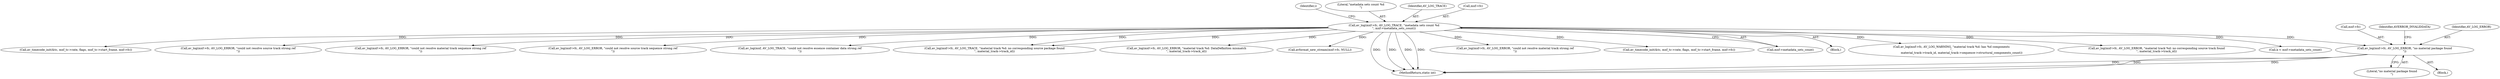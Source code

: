 digraph "0_FFmpeg_bab0716c7f4793ec42e05a5aa7e80d82a0dd4e75@pointer" {
"1000167" [label="(Call,av_log(mxf->fc, AV_LOG_ERROR, \"no material package found\n\"))"];
"1000128" [label="(Call,av_log(mxf->fc, AV_LOG_TRACE, \"metadata sets count %d\n\", mxf->metadata_sets_count))"];
"1000451" [label="(Call,av_log(mxf->fc, AV_LOG_WARNING, \"material track %d: has %d components\n\",\n                       material_track->track_id, material_track->sequence->structural_components_count))"];
"1000139" [label="(Identifier,i)"];
"1000168" [label="(Call,mxf->fc)"];
"1000572" [label="(Call,av_log(mxf->fc, AV_LOG_ERROR, \"material track %d: no corresponding source track found\n\", material_track->track_id))"];
"1001000" [label="(Call,k < mxf->metadata_sets_count)"];
"1000417" [label="(Call,av_timecode_init(&tc, mxf_tc->rate, flags, mxf_tc->start_frame, mxf->fc))"];
"1000545" [label="(Call,av_log(mxf->fc, AV_LOG_ERROR, \"could not resolve source track strong ref\n\"))"];
"1000133" [label="(Literal,\"metadata sets count %d\n\")"];
"1000362" [label="(Call,av_log(mxf->fc, AV_LOG_ERROR, \"could not resolve material track sequence strong ref\n\"))"];
"1000174" [label="(Identifier,AVERROR_INVALIDDATA)"];
"1000128" [label="(Call,av_log(mxf->fc, AV_LOG_TRACE, \"metadata sets count %d\n\", mxf->metadata_sets_count))"];
"1000132" [label="(Identifier,AV_LOG_TRACE)"];
"1000689" [label="(Call,av_log(mxf->fc, AV_LOG_ERROR, \"could not resolve source track sequence strong ref\n\"))"];
"1000609" [label="(Call,av_log(mxf, AV_LOG_TRACE, \"could not resolve essence container data strong ref\n\"))"];
"1000509" [label="(Call,av_log(mxf->fc, AV_LOG_TRACE, \"material track %d: no corresponding source package found\n\", material_track->track_id))"];
"1000713" [label="(Call,av_log(mxf->fc, AV_LOG_ERROR, \"material track %d: DataDefinition mismatch\n\", material_track->track_id))"];
"1000129" [label="(Call,mxf->fc)"];
"1000725" [label="(Call,avformat_new_stream(mxf->fc, NULL))"];
"1000171" [label="(Identifier,AV_LOG_ERROR)"];
"1001989" [label="(MethodReturn,static int)"];
"1000172" [label="(Literal,\"no material package found\n\")"];
"1000288" [label="(Call,av_log(mxf->fc, AV_LOG_ERROR, \"could not resolve material track strong ref\n\"))"];
"1000323" [label="(Call,av_timecode_init(&tc, mxf_tc->rate, flags, mxf_tc->start_frame, mxf->fc))"];
"1000134" [label="(Call,mxf->metadata_sets_count)"];
"1000166" [label="(Block,)"];
"1000167" [label="(Call,av_log(mxf->fc, AV_LOG_ERROR, \"no material package found\n\"))"];
"1000119" [label="(Block,)"];
"1000167" -> "1000166"  [label="AST: "];
"1000167" -> "1000172"  [label="CFG: "];
"1000168" -> "1000167"  [label="AST: "];
"1000171" -> "1000167"  [label="AST: "];
"1000172" -> "1000167"  [label="AST: "];
"1000174" -> "1000167"  [label="CFG: "];
"1000167" -> "1001989"  [label="DDG: "];
"1000167" -> "1001989"  [label="DDG: "];
"1000167" -> "1001989"  [label="DDG: "];
"1000128" -> "1000167"  [label="DDG: "];
"1000128" -> "1000119"  [label="AST: "];
"1000128" -> "1000134"  [label="CFG: "];
"1000129" -> "1000128"  [label="AST: "];
"1000132" -> "1000128"  [label="AST: "];
"1000133" -> "1000128"  [label="AST: "];
"1000134" -> "1000128"  [label="AST: "];
"1000139" -> "1000128"  [label="CFG: "];
"1000128" -> "1001989"  [label="DDG: "];
"1000128" -> "1001989"  [label="DDG: "];
"1000128" -> "1001989"  [label="DDG: "];
"1000128" -> "1001989"  [label="DDG: "];
"1000128" -> "1000288"  [label="DDG: "];
"1000128" -> "1000323"  [label="DDG: "];
"1000128" -> "1000362"  [label="DDG: "];
"1000128" -> "1000417"  [label="DDG: "];
"1000128" -> "1000451"  [label="DDG: "];
"1000128" -> "1000509"  [label="DDG: "];
"1000128" -> "1000509"  [label="DDG: "];
"1000128" -> "1000545"  [label="DDG: "];
"1000128" -> "1000572"  [label="DDG: "];
"1000128" -> "1000609"  [label="DDG: "];
"1000128" -> "1000689"  [label="DDG: "];
"1000128" -> "1000713"  [label="DDG: "];
"1000128" -> "1000725"  [label="DDG: "];
"1000128" -> "1001000"  [label="DDG: "];
}
